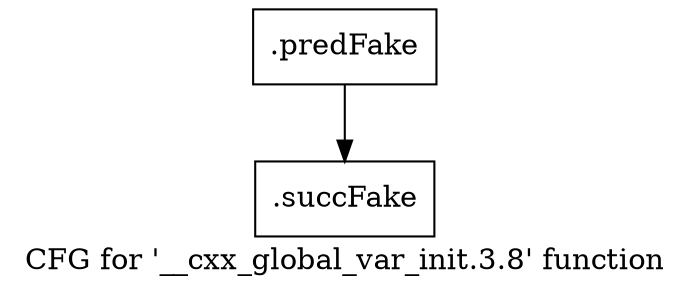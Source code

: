 digraph "CFG for '__cxx_global_var_init.3.8' function" {
	label="CFG for '__cxx_global_var_init.3.8' function";

	Node0x4e02580 [shape=record,filename="../../../../../src/ban_s3.h",linenumber="110",label="{.predFake}"];
	Node0x4e02580 -> Node0x4e45e10[ callList="" memoryops="" filename="../../../../../src/ban_s3.h" execusionnum="0"];
	Node0x4e45e10 [shape=record,filename="../../../../../src/ban_s3.h",linenumber="110",label="{.succFake}"];
}
